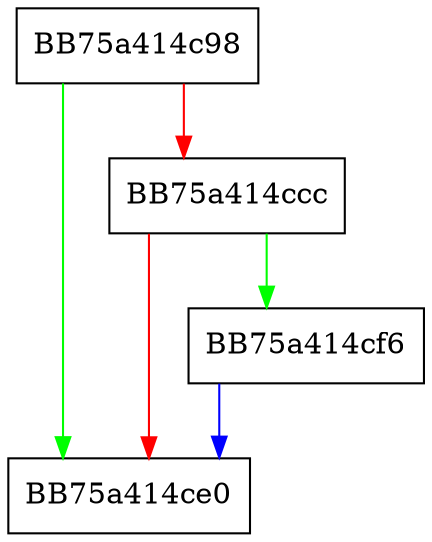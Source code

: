 digraph GetSpecialDefaultData {
  node [shape="box"];
  graph [splines=ortho];
  BB75a414c98 -> BB75a414ce0 [color="green"];
  BB75a414c98 -> BB75a414ccc [color="red"];
  BB75a414ccc -> BB75a414cf6 [color="green"];
  BB75a414ccc -> BB75a414ce0 [color="red"];
  BB75a414cf6 -> BB75a414ce0 [color="blue"];
}